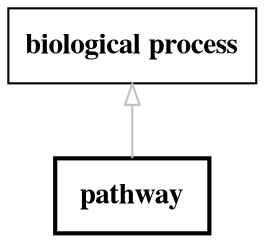 // biolink model
digraph {
	graph [fontsize=32 penwidth=5]
	node [color=black fontname="times bold" shape=rectangle]
	edge [color=gray fontcolor=darkgray]
	pathway [label=" pathway " style=bold]
	"biological process" -> pathway [label="" arrowtail=onormal dir=back]
}
